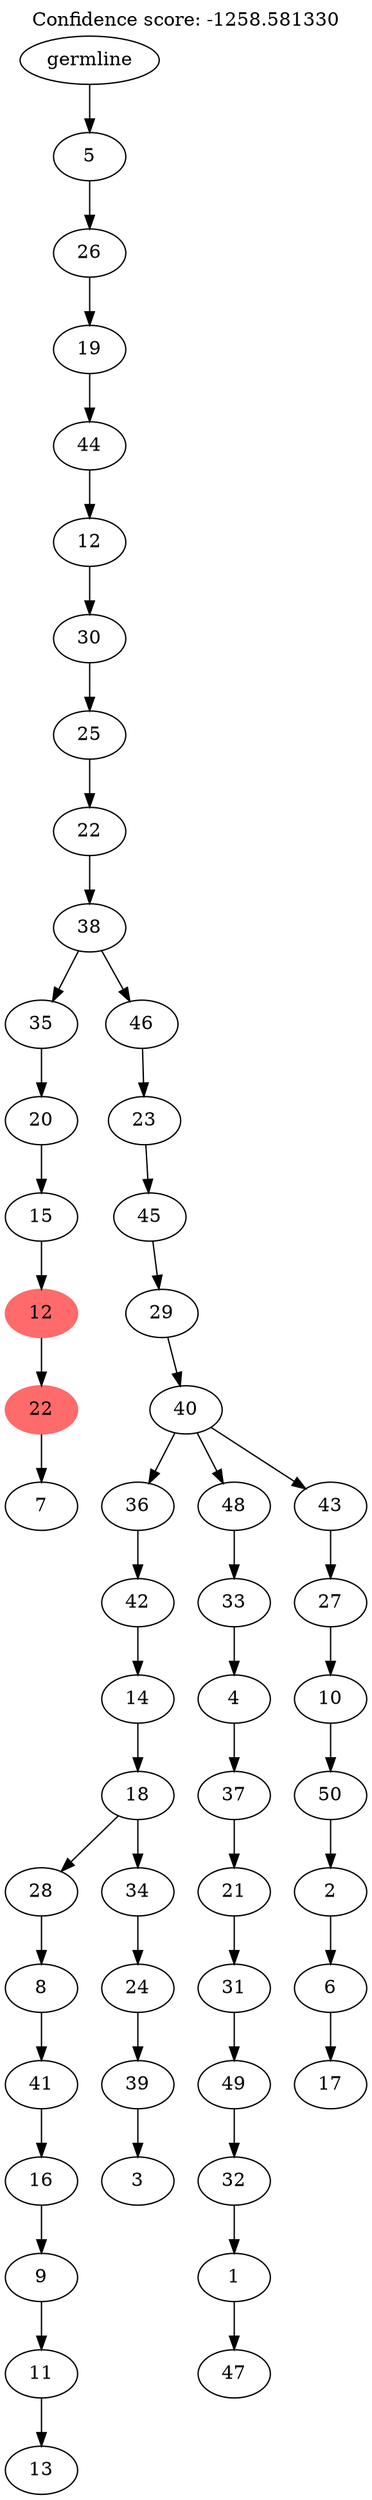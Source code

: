 digraph g {
	"51" -> "52";
	"52" [label="7"];
	"50" -> "51";
	"51" [color=indianred1, style=filled, label="22"];
	"49" -> "50";
	"50" [color=indianred1, style=filled, label="12"];
	"48" -> "49";
	"49" [label="15"];
	"47" -> "48";
	"48" [label="20"];
	"45" -> "46";
	"46" [label="13"];
	"44" -> "45";
	"45" [label="11"];
	"43" -> "44";
	"44" [label="9"];
	"42" -> "43";
	"43" [label="16"];
	"41" -> "42";
	"42" [label="41"];
	"40" -> "41";
	"41" [label="8"];
	"38" -> "39";
	"39" [label="3"];
	"37" -> "38";
	"38" [label="39"];
	"36" -> "37";
	"37" [label="24"];
	"35" -> "36";
	"36" [label="34"];
	"35" -> "40";
	"40" [label="28"];
	"34" -> "35";
	"35" [label="18"];
	"33" -> "34";
	"34" [label="14"];
	"32" -> "33";
	"33" [label="42"];
	"30" -> "31";
	"31" [label="47"];
	"29" -> "30";
	"30" [label="1"];
	"28" -> "29";
	"29" [label="32"];
	"27" -> "28";
	"28" [label="49"];
	"26" -> "27";
	"27" [label="31"];
	"25" -> "26";
	"26" [label="21"];
	"24" -> "25";
	"25" [label="37"];
	"23" -> "24";
	"24" [label="4"];
	"22" -> "23";
	"23" [label="33"];
	"20" -> "21";
	"21" [label="17"];
	"19" -> "20";
	"20" [label="6"];
	"18" -> "19";
	"19" [label="2"];
	"17" -> "18";
	"18" [label="50"];
	"16" -> "17";
	"17" [label="10"];
	"15" -> "16";
	"16" [label="27"];
	"14" -> "15";
	"15" [label="43"];
	"14" -> "22";
	"22" [label="48"];
	"14" -> "32";
	"32" [label="36"];
	"13" -> "14";
	"14" [label="40"];
	"12" -> "13";
	"13" [label="29"];
	"11" -> "12";
	"12" [label="45"];
	"10" -> "11";
	"11" [label="23"];
	"9" -> "10";
	"10" [label="46"];
	"9" -> "47";
	"47" [label="35"];
	"8" -> "9";
	"9" [label="38"];
	"7" -> "8";
	"8" [label="22"];
	"6" -> "7";
	"7" [label="25"];
	"5" -> "6";
	"6" [label="30"];
	"4" -> "5";
	"5" [label="12"];
	"3" -> "4";
	"4" [label="44"];
	"2" -> "3";
	"3" [label="19"];
	"1" -> "2";
	"2" [label="26"];
	"0" -> "1";
	"1" [label="5"];
	"0" [label="germline"];
	labelloc="t";
	label="Confidence score: -1258.581330";
}
